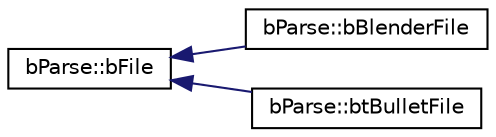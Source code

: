 digraph "Graphical Class Hierarchy"
{
  edge [fontname="Helvetica",fontsize="10",labelfontname="Helvetica",labelfontsize="10"];
  node [fontname="Helvetica",fontsize="10",shape=record];
  rankdir="LR";
  Node1 [label="bParse::bFile",height=0.2,width=0.4,color="black", fillcolor="white", style="filled",URL="$classb_parse_1_1b_file.html"];
  Node1 -> Node2 [dir="back",color="midnightblue",fontsize="10",style="solid",fontname="Helvetica"];
  Node2 [label="bParse::bBlenderFile",height=0.2,width=0.4,color="black", fillcolor="white", style="filled",URL="$classb_parse_1_1b_blender_file.html"];
  Node1 -> Node3 [dir="back",color="midnightblue",fontsize="10",style="solid",fontname="Helvetica"];
  Node3 [label="bParse::btBulletFile",height=0.2,width=0.4,color="black", fillcolor="white", style="filled",URL="$classb_parse_1_1bt_bullet_file.html"];
}
